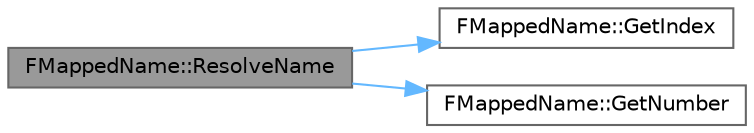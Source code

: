 digraph "FMappedName::ResolveName"
{
 // INTERACTIVE_SVG=YES
 // LATEX_PDF_SIZE
  bgcolor="transparent";
  edge [fontname=Helvetica,fontsize=10,labelfontname=Helvetica,labelfontsize=10];
  node [fontname=Helvetica,fontsize=10,shape=box,height=0.2,width=0.4];
  rankdir="LR";
  Node1 [id="Node000001",label="FMappedName::ResolveName",height=0.2,width=0.4,color="gray40", fillcolor="grey60", style="filled", fontcolor="black",tooltip=" "];
  Node1 -> Node2 [id="edge1_Node000001_Node000002",color="steelblue1",style="solid",tooltip=" "];
  Node2 [id="Node000002",label="FMappedName::GetIndex",height=0.2,width=0.4,color="grey40", fillcolor="white", style="filled",URL="$d7/dfb/classFMappedName.html#af2e613b1ca2ed7eda910044f58e7db8e",tooltip=" "];
  Node1 -> Node3 [id="edge2_Node000001_Node000003",color="steelblue1",style="solid",tooltip=" "];
  Node3 [id="Node000003",label="FMappedName::GetNumber",height=0.2,width=0.4,color="grey40", fillcolor="white", style="filled",URL="$d7/dfb/classFMappedName.html#adc6e5d05b257da47353409f025bf543f",tooltip=" "];
}
